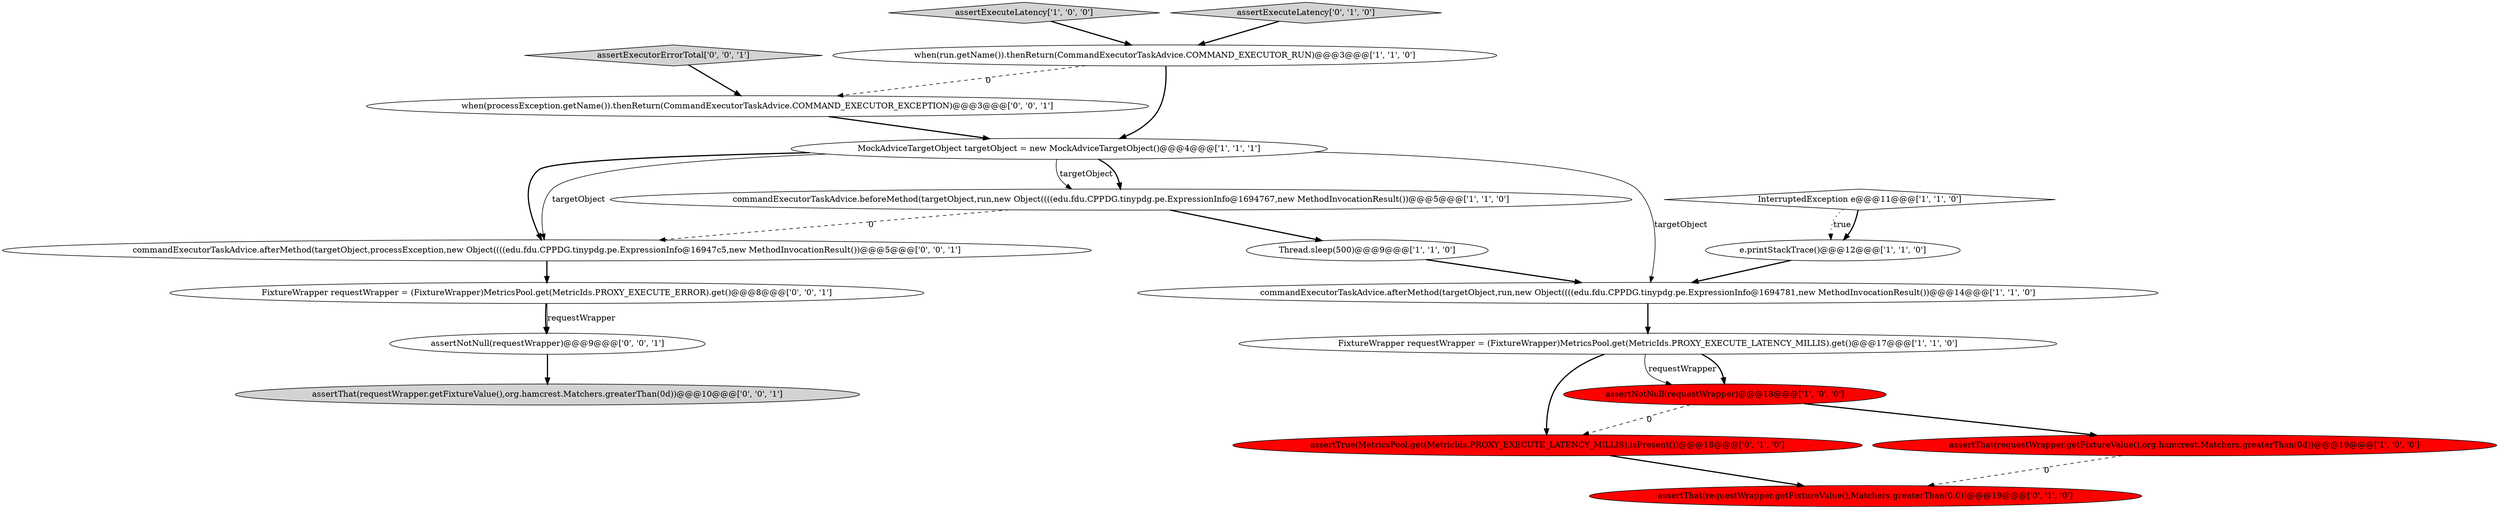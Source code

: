 digraph {
9 [style = filled, label = "when(run.getName()).thenReturn(CommandExecutorTaskAdvice.COMMAND_EXECUTOR_RUN)@@@3@@@['1', '1', '0']", fillcolor = white, shape = ellipse image = "AAA0AAABBB1BBB"];
13 [style = filled, label = "assertTrue(MetricsPool.get(MetricIds.PROXY_EXECUTE_LATENCY_MILLIS).isPresent())@@@18@@@['0', '1', '0']", fillcolor = red, shape = ellipse image = "AAA1AAABBB2BBB"];
19 [style = filled, label = "FixtureWrapper requestWrapper = (FixtureWrapper)MetricsPool.get(MetricIds.PROXY_EXECUTE_ERROR).get()@@@8@@@['0', '0', '1']", fillcolor = white, shape = ellipse image = "AAA0AAABBB3BBB"];
8 [style = filled, label = "e.printStackTrace()@@@12@@@['1', '1', '0']", fillcolor = white, shape = ellipse image = "AAA0AAABBB1BBB"];
17 [style = filled, label = "assertThat(requestWrapper.getFixtureValue(),org.hamcrest.Matchers.greaterThan(0d))@@@10@@@['0', '0', '1']", fillcolor = lightgray, shape = ellipse image = "AAA0AAABBB3BBB"];
5 [style = filled, label = "assertNotNull(requestWrapper)@@@18@@@['1', '0', '0']", fillcolor = red, shape = ellipse image = "AAA1AAABBB1BBB"];
4 [style = filled, label = "MockAdviceTargetObject targetObject = new MockAdviceTargetObject()@@@4@@@['1', '1', '1']", fillcolor = white, shape = ellipse image = "AAA0AAABBB1BBB"];
14 [style = filled, label = "commandExecutorTaskAdvice.afterMethod(targetObject,processException,new Object((((edu.fdu.CPPDG.tinypdg.pe.ExpressionInfo@16947c5,new MethodInvocationResult())@@@5@@@['0', '0', '1']", fillcolor = white, shape = ellipse image = "AAA0AAABBB3BBB"];
15 [style = filled, label = "when(processException.getName()).thenReturn(CommandExecutorTaskAdvice.COMMAND_EXECUTOR_EXCEPTION)@@@3@@@['0', '0', '1']", fillcolor = white, shape = ellipse image = "AAA0AAABBB3BBB"];
3 [style = filled, label = "commandExecutorTaskAdvice.afterMethod(targetObject,run,new Object((((edu.fdu.CPPDG.tinypdg.pe.ExpressionInfo@1694781,new MethodInvocationResult())@@@14@@@['1', '1', '0']", fillcolor = white, shape = ellipse image = "AAA0AAABBB1BBB"];
18 [style = filled, label = "assertExecutorErrorTotal['0', '0', '1']", fillcolor = lightgray, shape = diamond image = "AAA0AAABBB3BBB"];
10 [style = filled, label = "assertThat(requestWrapper.getFixtureValue(),org.hamcrest.Matchers.greaterThan(0d))@@@19@@@['1', '0', '0']", fillcolor = red, shape = ellipse image = "AAA1AAABBB1BBB"];
2 [style = filled, label = "InterruptedException e@@@11@@@['1', '1', '0']", fillcolor = white, shape = diamond image = "AAA0AAABBB1BBB"];
1 [style = filled, label = "Thread.sleep(500)@@@9@@@['1', '1', '0']", fillcolor = white, shape = ellipse image = "AAA0AAABBB1BBB"];
6 [style = filled, label = "assertExecuteLatency['1', '0', '0']", fillcolor = lightgray, shape = diamond image = "AAA0AAABBB1BBB"];
7 [style = filled, label = "commandExecutorTaskAdvice.beforeMethod(targetObject,run,new Object((((edu.fdu.CPPDG.tinypdg.pe.ExpressionInfo@1694767,new MethodInvocationResult())@@@5@@@['1', '1', '0']", fillcolor = white, shape = ellipse image = "AAA0AAABBB1BBB"];
16 [style = filled, label = "assertNotNull(requestWrapper)@@@9@@@['0', '0', '1']", fillcolor = white, shape = ellipse image = "AAA0AAABBB3BBB"];
12 [style = filled, label = "assertExecuteLatency['0', '1', '0']", fillcolor = lightgray, shape = diamond image = "AAA0AAABBB2BBB"];
11 [style = filled, label = "assertThat(requestWrapper.getFixtureValue(),Matchers.greaterThan(0.0))@@@19@@@['0', '1', '0']", fillcolor = red, shape = ellipse image = "AAA1AAABBB2BBB"];
0 [style = filled, label = "FixtureWrapper requestWrapper = (FixtureWrapper)MetricsPool.get(MetricIds.PROXY_EXECUTE_LATENCY_MILLIS).get()@@@17@@@['1', '1', '0']", fillcolor = white, shape = ellipse image = "AAA0AAABBB1BBB"];
5->13 [style = dashed, label="0"];
4->7 [style = solid, label="targetObject"];
5->10 [style = bold, label=""];
4->14 [style = bold, label=""];
19->16 [style = solid, label="requestWrapper"];
7->1 [style = bold, label=""];
0->13 [style = bold, label=""];
7->14 [style = dashed, label="0"];
9->4 [style = bold, label=""];
8->3 [style = bold, label=""];
18->15 [style = bold, label=""];
1->3 [style = bold, label=""];
4->14 [style = solid, label="targetObject"];
14->19 [style = bold, label=""];
16->17 [style = bold, label=""];
12->9 [style = bold, label=""];
13->11 [style = bold, label=""];
4->7 [style = bold, label=""];
3->0 [style = bold, label=""];
19->16 [style = bold, label=""];
10->11 [style = dashed, label="0"];
0->5 [style = solid, label="requestWrapper"];
9->15 [style = dashed, label="0"];
15->4 [style = bold, label=""];
4->3 [style = solid, label="targetObject"];
6->9 [style = bold, label=""];
2->8 [style = dotted, label="true"];
2->8 [style = bold, label=""];
0->5 [style = bold, label=""];
}
